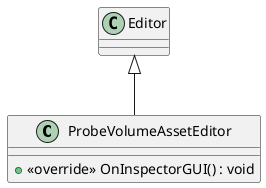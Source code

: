 @startuml
class ProbeVolumeAssetEditor {
    + <<override>> OnInspectorGUI() : void
}
Editor <|-- ProbeVolumeAssetEditor
@enduml
